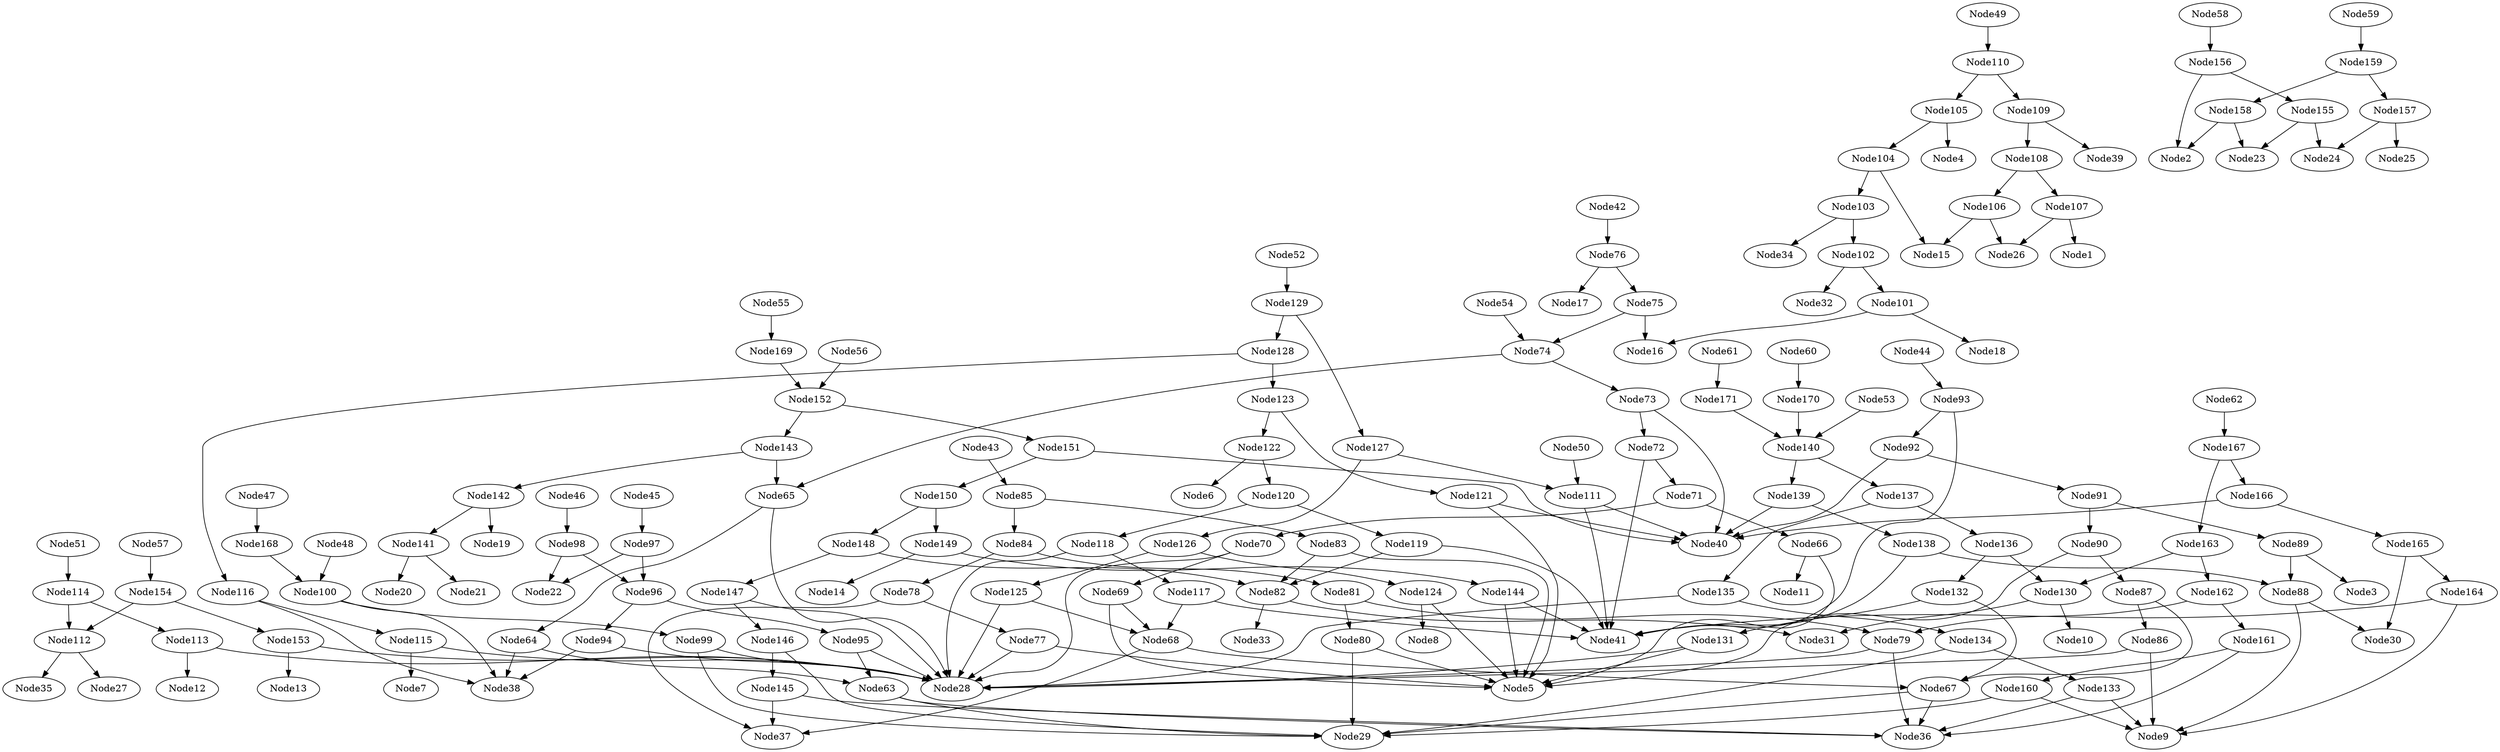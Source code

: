 # Network structure generated by ABC

digraph network {

Node42 -> Node76 [style = solid];
Node43 -> Node85 [style = solid];
Node44 -> Node93 [style = solid];
Node45 -> Node97 [style = solid];
Node46 -> Node98 [style = solid];
Node47 -> Node168 [style = solid];
Node48 -> Node100 [style = solid];
Node49 -> Node110 [style = solid];
Node50 -> Node111 [style = solid];
Node51 -> Node114 [style = solid];
Node52 -> Node129 [style = solid];
Node53 -> Node140 [style = solid];
Node54 -> Node74 [style = solid];
Node55 -> Node169 [style = solid];
Node56 -> Node152 [style = solid];
Node57 -> Node154 [style = solid];
Node58 -> Node156 [style = solid];
Node59 -> Node159 [style = solid];
Node60 -> Node170 [style = solid];
Node61 -> Node171 [style = solid];
Node62 -> Node167 [style = solid];
Node63 -> Node29 [style = solid];
Node63 -> Node36 [style = solid];
Node64 -> Node38 [style = solid];
Node64 -> Node63 [style = solid];
Node65 -> Node28 [style = solid];
Node65 -> Node64 [style = solid];
Node66 -> Node5 [style = solid];
Node66 -> Node11 [style = solid];
Node67 -> Node29 [style = solid];
Node67 -> Node36 [style = solid];
Node68 -> Node37 [style = solid];
Node68 -> Node67 [style = solid];
Node69 -> Node5 [style = solid];
Node69 -> Node68 [style = solid];
Node70 -> Node28 [style = solid];
Node70 -> Node69 [style = solid];
Node71 -> Node66 [style = solid];
Node71 -> Node70 [style = solid];
Node72 -> Node41 [style = solid];
Node72 -> Node71 [style = solid];
Node73 -> Node40 [style = solid];
Node73 -> Node72 [style = solid];
Node74 -> Node65 [style = solid];
Node74 -> Node73 [style = solid];
Node75 -> Node16 [style = solid];
Node75 -> Node74 [style = solid];
Node76 -> Node17 [style = solid];
Node76 -> Node75 [style = solid];
Node77 -> Node5 [style = solid];
Node77 -> Node28 [style = solid];
Node78 -> Node37 [style = solid];
Node78 -> Node77 [style = solid];
Node79 -> Node28 [style = solid];
Node79 -> Node36 [style = solid];
Node80 -> Node5 [style = solid];
Node80 -> Node29 [style = solid];
Node81 -> Node79 [style = solid];
Node81 -> Node80 [style = solid];
Node82 -> Node31 [style = solid];
Node82 -> Node33 [style = solid];
Node83 -> Node5 [style = solid];
Node83 -> Node82 [style = solid];
Node84 -> Node78 [style = solid];
Node84 -> Node81 [style = solid];
Node85 -> Node83 [style = solid];
Node85 -> Node84 [style = solid];
Node86 -> Node9 [style = solid];
Node86 -> Node28 [style = solid];
Node87 -> Node67 [style = solid];
Node87 -> Node86 [style = solid];
Node88 -> Node9 [style = solid];
Node88 -> Node30 [style = solid];
Node89 -> Node3 [style = solid];
Node89 -> Node88 [style = solid];
Node90 -> Node5 [style = solid];
Node90 -> Node87 [style = solid];
Node91 -> Node89 [style = solid];
Node91 -> Node90 [style = solid];
Node92 -> Node40 [style = solid];
Node92 -> Node91 [style = solid];
Node93 -> Node41 [style = solid];
Node93 -> Node92 [style = solid];
Node94 -> Node28 [style = solid];
Node94 -> Node38 [style = solid];
Node95 -> Node28 [style = solid];
Node95 -> Node63 [style = solid];
Node96 -> Node94 [style = solid];
Node96 -> Node95 [style = solid];
Node97 -> Node22 [style = solid];
Node97 -> Node96 [style = solid];
Node98 -> Node22 [style = solid];
Node98 -> Node96 [style = solid];
Node99 -> Node28 [style = solid];
Node99 -> Node29 [style = solid];
Node100 -> Node38 [style = solid];
Node100 -> Node99 [style = solid];
Node101 -> Node16 [style = solid];
Node101 -> Node18 [style = solid];
Node102 -> Node32 [style = solid];
Node102 -> Node101 [style = solid];
Node103 -> Node34 [style = solid];
Node103 -> Node102 [style = solid];
Node104 -> Node15 [style = solid];
Node104 -> Node103 [style = solid];
Node105 -> Node4 [style = solid];
Node105 -> Node104 [style = solid];
Node106 -> Node15 [style = solid];
Node106 -> Node26 [style = solid];
Node107 -> Node1 [style = solid];
Node107 -> Node26 [style = solid];
Node108 -> Node106 [style = solid];
Node108 -> Node107 [style = solid];
Node109 -> Node39 [style = solid];
Node109 -> Node108 [style = solid];
Node110 -> Node105 [style = solid];
Node110 -> Node109 [style = solid];
Node111 -> Node40 [style = solid];
Node111 -> Node41 [style = solid];
Node112 -> Node27 [style = solid];
Node112 -> Node35 [style = solid];
Node113 -> Node12 [style = solid];
Node113 -> Node28 [style = solid];
Node114 -> Node112 [style = solid];
Node114 -> Node113 [style = solid];
Node115 -> Node7 [style = solid];
Node115 -> Node28 [style = solid];
Node116 -> Node38 [style = solid];
Node116 -> Node115 [style = solid];
Node117 -> Node41 [style = solid];
Node117 -> Node68 [style = solid];
Node118 -> Node28 [style = solid];
Node118 -> Node117 [style = solid];
Node119 -> Node41 [style = solid];
Node119 -> Node82 [style = solid];
Node120 -> Node118 [style = solid];
Node120 -> Node119 [style = solid];
Node121 -> Node5 [style = solid];
Node121 -> Node40 [style = solid];
Node122 -> Node6 [style = solid];
Node122 -> Node120 [style = solid];
Node123 -> Node121 [style = solid];
Node123 -> Node122 [style = solid];
Node124 -> Node5 [style = solid];
Node124 -> Node8 [style = solid];
Node125 -> Node28 [style = solid];
Node125 -> Node68 [style = solid];
Node126 -> Node124 [style = solid];
Node126 -> Node125 [style = solid];
Node127 -> Node111 [style = solid];
Node127 -> Node126 [style = solid];
Node128 -> Node116 [style = solid];
Node128 -> Node123 [style = solid];
Node129 -> Node127 [style = solid];
Node129 -> Node128 [style = solid];
Node130 -> Node10 [style = solid];
Node130 -> Node31 [style = solid];
Node131 -> Node5 [style = solid];
Node131 -> Node28 [style = solid];
Node132 -> Node67 [style = solid];
Node132 -> Node131 [style = solid];
Node133 -> Node9 [style = solid];
Node133 -> Node36 [style = solid];
Node134 -> Node29 [style = solid];
Node134 -> Node133 [style = solid];
Node135 -> Node28 [style = solid];
Node135 -> Node134 [style = solid];
Node136 -> Node130 [style = solid];
Node136 -> Node132 [style = solid];
Node137 -> Node135 [style = solid];
Node137 -> Node136 [style = solid];
Node138 -> Node41 [style = solid];
Node138 -> Node88 [style = solid];
Node139 -> Node40 [style = solid];
Node139 -> Node138 [style = solid];
Node140 -> Node137 [style = solid];
Node140 -> Node139 [style = solid];
Node141 -> Node20 [style = solid];
Node141 -> Node21 [style = solid];
Node142 -> Node19 [style = solid];
Node142 -> Node141 [style = solid];
Node143 -> Node65 [style = solid];
Node143 -> Node142 [style = solid];
Node144 -> Node5 [style = solid];
Node144 -> Node41 [style = solid];
Node145 -> Node36 [style = solid];
Node145 -> Node37 [style = solid];
Node146 -> Node29 [style = solid];
Node146 -> Node145 [style = solid];
Node147 -> Node28 [style = solid];
Node147 -> Node146 [style = solid];
Node148 -> Node82 [style = solid];
Node148 -> Node147 [style = solid];
Node149 -> Node14 [style = solid];
Node149 -> Node144 [style = solid];
Node150 -> Node148 [style = solid];
Node150 -> Node149 [style = solid];
Node151 -> Node40 [style = solid];
Node151 -> Node150 [style = solid];
Node152 -> Node143 [style = solid];
Node152 -> Node151 [style = solid];
Node153 -> Node13 [style = solid];
Node153 -> Node28 [style = solid];
Node154 -> Node112 [style = solid];
Node154 -> Node153 [style = solid];
Node155 -> Node23 [style = solid];
Node155 -> Node24 [style = solid];
Node156 -> Node2 [style = solid];
Node156 -> Node155 [style = solid];
Node157 -> Node24 [style = solid];
Node157 -> Node25 [style = solid];
Node158 -> Node2 [style = solid];
Node158 -> Node23 [style = solid];
Node159 -> Node157 [style = solid];
Node159 -> Node158 [style = solid];
Node160 -> Node9 [style = solid];
Node160 -> Node29 [style = solid];
Node161 -> Node36 [style = solid];
Node161 -> Node160 [style = solid];
Node162 -> Node79 [style = solid];
Node162 -> Node161 [style = solid];
Node163 -> Node130 [style = solid];
Node163 -> Node162 [style = solid];
Node164 -> Node9 [style = solid];
Node164 -> Node41 [style = solid];
Node165 -> Node30 [style = solid];
Node165 -> Node164 [style = solid];
Node166 -> Node40 [style = solid];
Node166 -> Node165 [style = solid];
Node167 -> Node163 [style = solid];
Node167 -> Node166 [style = solid];
Node168 -> Node100 [style = solid];
Node169 -> Node152 [style = solid];
Node170 -> Node140 [style = solid];
Node171 -> Node140 [style = solid];
}

